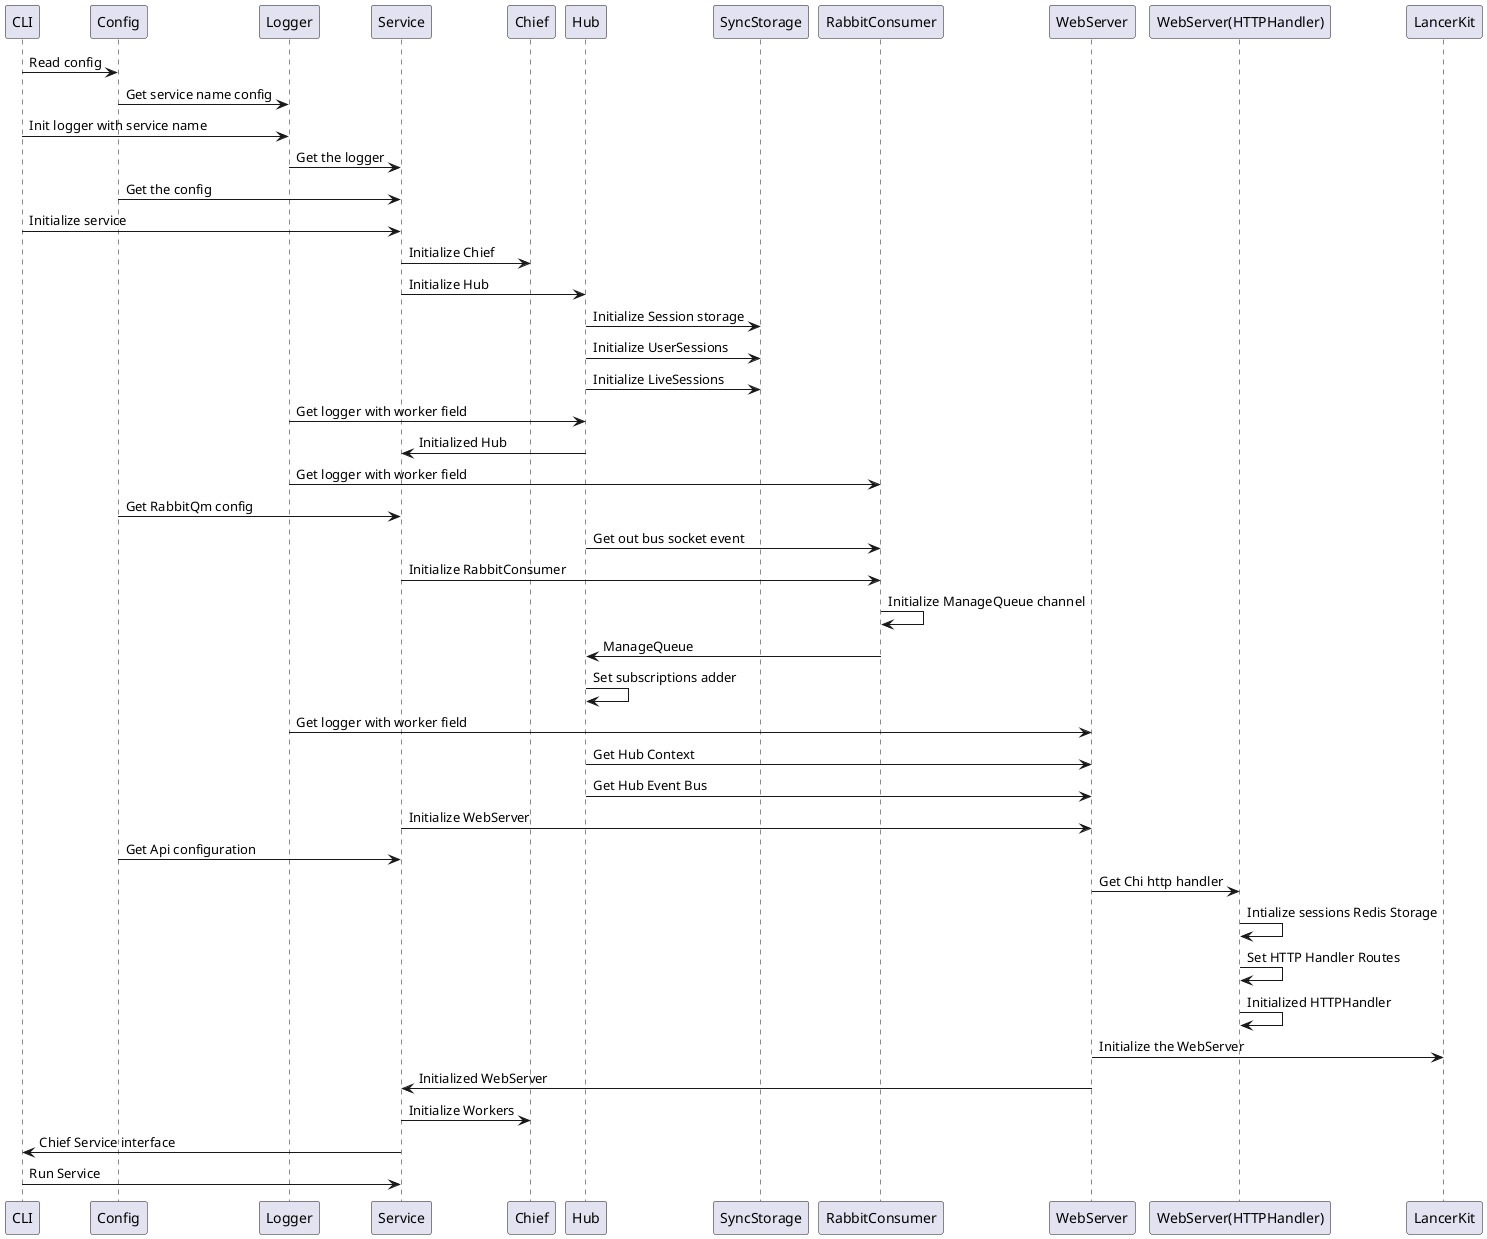 @startuml
CLI -> Config: Read config

Config -> Logger: Get service name config
CLI -> Logger: Init logger with service name

Logger -> Service: Get the logger
Config -> Service: Get the config
CLI -> Service: Initialize service

Service -> Chief: Initialize Chief
Service -> Hub: Initialize Hub

Hub -> SyncStorage: Initialize Session storage
Hub -> SyncStorage: Initialize UserSessions
Hub -> SyncStorage: Initialize LiveSessions

Logger -> Hub: Get logger with worker field
Hub -> Service: Initialized Hub

Logger -> RabbitConsumer: Get logger with worker field
Config -> Service: Get RabbitQm config
Hub -> RabbitConsumer: Get out bus socket event

Service -> RabbitConsumer: Initialize RabbitConsumer

RabbitConsumer -> RabbitConsumer: Initialize ManageQueue channel

RabbitConsumer -> Hub: ManageQueue
Hub -> Hub: Set subscriptions adder

Logger -> WebServer: Get logger with worker field
Hub -> WebServer: Get Hub Context
Hub -> WebServer: Get Hub Event Bus
Service -> WebServer: Initialize WebServer

Config -> Service: Get Api configuration

WebServer -> "WebServer(HTTPHandler)": Get Chi http handler
"WebServer(HTTPHandler)" -> "WebServer(HTTPHandler)": Intialize sessions Redis Storage
"WebServer(HTTPHandler)" -> "WebServer(HTTPHandler)": Set HTTP Handler Routes
"WebServer(HTTPHandler)" -> "WebServer(HTTPHandler)": Initialized HTTPHandler

WebServer -> LancerKit: Initialize the WebServer
WebServer -> Service: Initialized WebServer

Service -> Chief: Initialize Workers
Service -> CLI: Chief Service interface
CLI -> Service: Run Service
@enduml